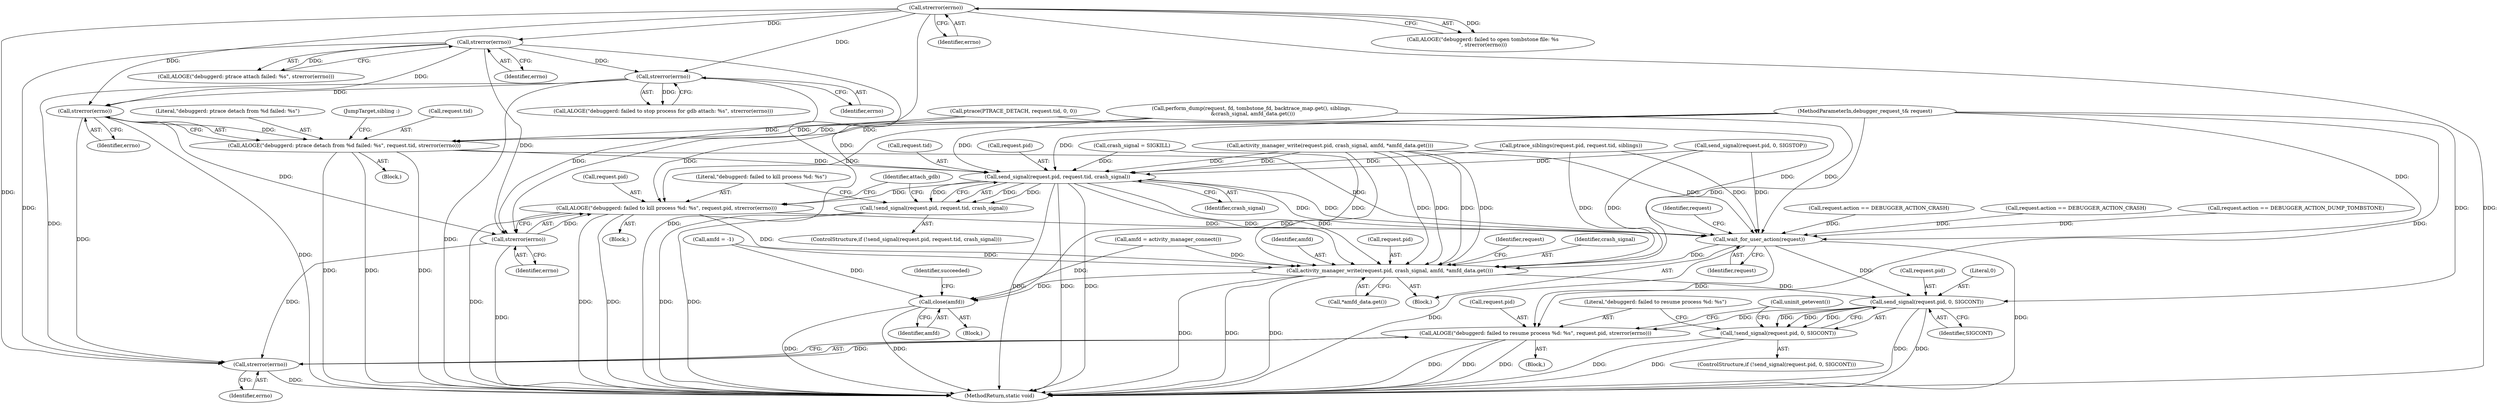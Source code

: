digraph "0_Android_d7603583f90c2bc6074a4ee2886bd28082d7c65b_1@API" {
"1000306" [label="(Call,strerror(errno))"];
"1000158" [label="(Call,strerror(errno))"];
"1000130" [label="(Call,strerror(errno))"];
"1000273" [label="(Call,strerror(errno))"];
"1000301" [label="(Call,ALOGE(\"debuggerd: ptrace detach from %d failed: %s\", request.tid, strerror(errno)))"];
"1000327" [label="(Call,send_signal(request.pid, request.tid, crash_signal))"];
"1000326" [label="(Call,!send_signal(request.pid, request.tid, crash_signal))"];
"1000336" [label="(Call,ALOGE(\"debuggerd: failed to kill process %d: %s\", request.pid, strerror(errno)))"];
"1000346" [label="(Call,wait_for_user_action(request))"];
"1000348" [label="(Call,activity_manager_write(request.pid, crash_signal, amfd, *amfd_data.get()))"];
"1000358" [label="(Call,send_signal(request.pid, 0, SIGCONT))"];
"1000357" [label="(Call,!send_signal(request.pid, 0, SIGCONT))"];
"1000365" [label="(Call,ALOGE(\"debuggerd: failed to resume process %d: %s\", request.pid, strerror(errno)))"];
"1000373" [label="(Call,close(amfd))"];
"1000341" [label="(Call,strerror(errno))"];
"1000370" [label="(Call,strerror(errno))"];
"1000347" [label="(Identifier,request)"];
"1000372" [label="(Call,uninit_getevent())"];
"1000227" [label="(Call,crash_signal = SIGKILL)"];
"1000307" [label="(Identifier,errno)"];
"1000308" [label="(JumpTarget,sibling :)"];
"1000102" [label="(MethodParameterIn,debugger_request_t& request)"];
"1000365" [label="(Call,ALOGE(\"debuggerd: failed to resume process %d: %s\", request.pid, strerror(errno)))"];
"1000211" [label="(Call,amfd = activity_manager_connect())"];
"1000362" [label="(Literal,0)"];
"1000273" [label="(Call,strerror(errno))"];
"1000303" [label="(Call,request.tid)"];
"1000156" [label="(Call,ALOGE(\"debuggerd: ptrace attach failed: %s\", strerror(errno)))"];
"1000349" [label="(Call,request.pid)"];
"1000306" [label="(Call,strerror(errno))"];
"1000327" [label="(Call,send_signal(request.pid, request.tid, crash_signal))"];
"1000353" [label="(Identifier,amfd)"];
"1000370" [label="(Call,strerror(errno))"];
"1000364" [label="(Block,)"];
"1000302" [label="(Literal,\"debuggerd: ptrace detach from %d failed: %s\")"];
"1000373" [label="(Call,close(amfd))"];
"1000232" [label="(Call,perform_dump(request, fd, tombstone_fd, backtrace_map.get(), siblings,\n &crash_signal, amfd_data.get()))"];
"1000195" [label="(Call,amfd = -1)"];
"1000342" [label="(Identifier,errno)"];
"1000300" [label="(Block,)"];
"1000374" [label="(Identifier,amfd)"];
"1000282" [label="(Call,activity_manager_write(request.pid, crash_signal, amfd, *amfd_data.get()))"];
"1000356" [label="(ControlStructure,if (!send_signal(request.pid, 0, SIGCONT)))"];
"1000292" [label="(Call,ptrace(PTRACE_DETACH, request.tid, 0, 0))"];
"1000159" [label="(Identifier,errno)"];
"1000358" [label="(Call,send_signal(request.pid, 0, SIGCONT))"];
"1000264" [label="(Call,send_signal(request.pid, 0, SIGSTOP))"];
"1000367" [label="(Call,request.pid)"];
"1000335" [label="(Block,)"];
"1000336" [label="(Call,ALOGE(\"debuggerd: failed to kill process %d: %s\", request.pid, strerror(errno)))"];
"1000371" [label="(Identifier,errno)"];
"1000245" [label="(Call,request.action == DEBUGGER_ACTION_DUMP_TOMBSTONE)"];
"1000360" [label="(Identifier,request)"];
"1000377" [label="(Identifier,succeeded)"];
"1000131" [label="(Identifier,errno)"];
"1000331" [label="(Call,request.tid)"];
"1000350" [label="(Identifier,request)"];
"1000337" [label="(Literal,\"debuggerd: failed to kill process %d: %s\")"];
"1000363" [label="(Identifier,SIGCONT)"];
"1000359" [label="(Call,request.pid)"];
"1000378" [label="(MethodReturn,static void)"];
"1000341" [label="(Call,strerror(errno))"];
"1000345" [label="(Block,)"];
"1000128" [label="(Call,ALOGE(\"debuggerd: failed to open tombstone file: %s\n\", strerror(errno)))"];
"1000301" [label="(Call,ALOGE(\"debuggerd: ptrace detach from %d failed: %s\", request.tid, strerror(errno)))"];
"1000158" [label="(Call,strerror(errno))"];
"1000334" [label="(Identifier,crash_signal)"];
"1000328" [label="(Call,request.pid)"];
"1000338" [label="(Call,request.pid)"];
"1000319" [label="(Call,request.action == DEBUGGER_ACTION_CRASH)"];
"1000354" [label="(Call,*amfd_data.get())"];
"1000271" [label="(Call,ALOGE(\"debuggerd: failed to stop process for gdb attach: %s\", strerror(errno)))"];
"1000352" [label="(Identifier,crash_signal)"];
"1000326" [label="(Call,!send_signal(request.pid, request.tid, crash_signal))"];
"1000357" [label="(Call,!send_signal(request.pid, 0, SIGCONT))"];
"1000346" [label="(Call,wait_for_user_action(request))"];
"1000344" [label="(Identifier,attach_gdb)"];
"1000366" [label="(Literal,\"debuggerd: failed to resume process %d: %s\")"];
"1000348" [label="(Call,activity_manager_write(request.pid, crash_signal, amfd, *amfd_data.get()))"];
"1000103" [label="(Block,)"];
"1000205" [label="(Call,request.action == DEBUGGER_ACTION_CRASH)"];
"1000325" [label="(ControlStructure,if (!send_signal(request.pid, request.tid, crash_signal)))"];
"1000274" [label="(Identifier,errno)"];
"1000185" [label="(Call,ptrace_siblings(request.pid, request.tid, siblings))"];
"1000130" [label="(Call,strerror(errno))"];
"1000306" -> "1000301"  [label="AST: "];
"1000306" -> "1000307"  [label="CFG: "];
"1000307" -> "1000306"  [label="AST: "];
"1000301" -> "1000306"  [label="CFG: "];
"1000306" -> "1000378"  [label="DDG: "];
"1000306" -> "1000301"  [label="DDG: "];
"1000158" -> "1000306"  [label="DDG: "];
"1000273" -> "1000306"  [label="DDG: "];
"1000130" -> "1000306"  [label="DDG: "];
"1000306" -> "1000341"  [label="DDG: "];
"1000306" -> "1000370"  [label="DDG: "];
"1000158" -> "1000156"  [label="AST: "];
"1000158" -> "1000159"  [label="CFG: "];
"1000159" -> "1000158"  [label="AST: "];
"1000156" -> "1000158"  [label="CFG: "];
"1000158" -> "1000378"  [label="DDG: "];
"1000158" -> "1000156"  [label="DDG: "];
"1000130" -> "1000158"  [label="DDG: "];
"1000158" -> "1000273"  [label="DDG: "];
"1000158" -> "1000341"  [label="DDG: "];
"1000158" -> "1000370"  [label="DDG: "];
"1000130" -> "1000128"  [label="AST: "];
"1000130" -> "1000131"  [label="CFG: "];
"1000131" -> "1000130"  [label="AST: "];
"1000128" -> "1000130"  [label="CFG: "];
"1000130" -> "1000378"  [label="DDG: "];
"1000130" -> "1000128"  [label="DDG: "];
"1000130" -> "1000273"  [label="DDG: "];
"1000130" -> "1000341"  [label="DDG: "];
"1000130" -> "1000370"  [label="DDG: "];
"1000273" -> "1000271"  [label="AST: "];
"1000273" -> "1000274"  [label="CFG: "];
"1000274" -> "1000273"  [label="AST: "];
"1000271" -> "1000273"  [label="CFG: "];
"1000273" -> "1000378"  [label="DDG: "];
"1000273" -> "1000271"  [label="DDG: "];
"1000273" -> "1000341"  [label="DDG: "];
"1000273" -> "1000370"  [label="DDG: "];
"1000301" -> "1000300"  [label="AST: "];
"1000302" -> "1000301"  [label="AST: "];
"1000303" -> "1000301"  [label="AST: "];
"1000308" -> "1000301"  [label="CFG: "];
"1000301" -> "1000378"  [label="DDG: "];
"1000301" -> "1000378"  [label="DDG: "];
"1000301" -> "1000378"  [label="DDG: "];
"1000292" -> "1000301"  [label="DDG: "];
"1000232" -> "1000301"  [label="DDG: "];
"1000102" -> "1000301"  [label="DDG: "];
"1000301" -> "1000327"  [label="DDG: "];
"1000301" -> "1000346"  [label="DDG: "];
"1000327" -> "1000326"  [label="AST: "];
"1000327" -> "1000334"  [label="CFG: "];
"1000328" -> "1000327"  [label="AST: "];
"1000331" -> "1000327"  [label="AST: "];
"1000334" -> "1000327"  [label="AST: "];
"1000326" -> "1000327"  [label="CFG: "];
"1000327" -> "1000378"  [label="DDG: "];
"1000327" -> "1000378"  [label="DDG: "];
"1000327" -> "1000378"  [label="DDG: "];
"1000327" -> "1000326"  [label="DDG: "];
"1000327" -> "1000326"  [label="DDG: "];
"1000327" -> "1000326"  [label="DDG: "];
"1000185" -> "1000327"  [label="DDG: "];
"1000232" -> "1000327"  [label="DDG: "];
"1000264" -> "1000327"  [label="DDG: "];
"1000282" -> "1000327"  [label="DDG: "];
"1000282" -> "1000327"  [label="DDG: "];
"1000102" -> "1000327"  [label="DDG: "];
"1000292" -> "1000327"  [label="DDG: "];
"1000227" -> "1000327"  [label="DDG: "];
"1000327" -> "1000336"  [label="DDG: "];
"1000327" -> "1000346"  [label="DDG: "];
"1000327" -> "1000346"  [label="DDG: "];
"1000327" -> "1000348"  [label="DDG: "];
"1000327" -> "1000348"  [label="DDG: "];
"1000326" -> "1000325"  [label="AST: "];
"1000337" -> "1000326"  [label="CFG: "];
"1000344" -> "1000326"  [label="CFG: "];
"1000326" -> "1000378"  [label="DDG: "];
"1000326" -> "1000378"  [label="DDG: "];
"1000336" -> "1000335"  [label="AST: "];
"1000336" -> "1000341"  [label="CFG: "];
"1000337" -> "1000336"  [label="AST: "];
"1000338" -> "1000336"  [label="AST: "];
"1000341" -> "1000336"  [label="AST: "];
"1000344" -> "1000336"  [label="CFG: "];
"1000336" -> "1000378"  [label="DDG: "];
"1000336" -> "1000378"  [label="DDG: "];
"1000336" -> "1000378"  [label="DDG: "];
"1000232" -> "1000336"  [label="DDG: "];
"1000102" -> "1000336"  [label="DDG: "];
"1000341" -> "1000336"  [label="DDG: "];
"1000336" -> "1000346"  [label="DDG: "];
"1000336" -> "1000348"  [label="DDG: "];
"1000346" -> "1000345"  [label="AST: "];
"1000346" -> "1000347"  [label="CFG: "];
"1000347" -> "1000346"  [label="AST: "];
"1000350" -> "1000346"  [label="CFG: "];
"1000346" -> "1000378"  [label="DDG: "];
"1000346" -> "1000378"  [label="DDG: "];
"1000185" -> "1000346"  [label="DDG: "];
"1000205" -> "1000346"  [label="DDG: "];
"1000264" -> "1000346"  [label="DDG: "];
"1000319" -> "1000346"  [label="DDG: "];
"1000292" -> "1000346"  [label="DDG: "];
"1000232" -> "1000346"  [label="DDG: "];
"1000245" -> "1000346"  [label="DDG: "];
"1000282" -> "1000346"  [label="DDG: "];
"1000102" -> "1000346"  [label="DDG: "];
"1000346" -> "1000348"  [label="DDG: "];
"1000346" -> "1000358"  [label="DDG: "];
"1000346" -> "1000365"  [label="DDG: "];
"1000348" -> "1000345"  [label="AST: "];
"1000348" -> "1000354"  [label="CFG: "];
"1000349" -> "1000348"  [label="AST: "];
"1000352" -> "1000348"  [label="AST: "];
"1000353" -> "1000348"  [label="AST: "];
"1000354" -> "1000348"  [label="AST: "];
"1000360" -> "1000348"  [label="CFG: "];
"1000348" -> "1000378"  [label="DDG: "];
"1000348" -> "1000378"  [label="DDG: "];
"1000348" -> "1000378"  [label="DDG: "];
"1000185" -> "1000348"  [label="DDG: "];
"1000264" -> "1000348"  [label="DDG: "];
"1000282" -> "1000348"  [label="DDG: "];
"1000282" -> "1000348"  [label="DDG: "];
"1000282" -> "1000348"  [label="DDG: "];
"1000282" -> "1000348"  [label="DDG: "];
"1000102" -> "1000348"  [label="DDG: "];
"1000227" -> "1000348"  [label="DDG: "];
"1000211" -> "1000348"  [label="DDG: "];
"1000195" -> "1000348"  [label="DDG: "];
"1000348" -> "1000358"  [label="DDG: "];
"1000348" -> "1000373"  [label="DDG: "];
"1000358" -> "1000357"  [label="AST: "];
"1000358" -> "1000363"  [label="CFG: "];
"1000359" -> "1000358"  [label="AST: "];
"1000362" -> "1000358"  [label="AST: "];
"1000363" -> "1000358"  [label="AST: "];
"1000357" -> "1000358"  [label="CFG: "];
"1000358" -> "1000378"  [label="DDG: "];
"1000358" -> "1000378"  [label="DDG: "];
"1000358" -> "1000357"  [label="DDG: "];
"1000358" -> "1000357"  [label="DDG: "];
"1000358" -> "1000357"  [label="DDG: "];
"1000102" -> "1000358"  [label="DDG: "];
"1000358" -> "1000365"  [label="DDG: "];
"1000357" -> "1000356"  [label="AST: "];
"1000366" -> "1000357"  [label="CFG: "];
"1000372" -> "1000357"  [label="CFG: "];
"1000357" -> "1000378"  [label="DDG: "];
"1000357" -> "1000378"  [label="DDG: "];
"1000365" -> "1000364"  [label="AST: "];
"1000365" -> "1000370"  [label="CFG: "];
"1000366" -> "1000365"  [label="AST: "];
"1000367" -> "1000365"  [label="AST: "];
"1000370" -> "1000365"  [label="AST: "];
"1000372" -> "1000365"  [label="CFG: "];
"1000365" -> "1000378"  [label="DDG: "];
"1000365" -> "1000378"  [label="DDG: "];
"1000365" -> "1000378"  [label="DDG: "];
"1000102" -> "1000365"  [label="DDG: "];
"1000370" -> "1000365"  [label="DDG: "];
"1000373" -> "1000103"  [label="AST: "];
"1000373" -> "1000374"  [label="CFG: "];
"1000374" -> "1000373"  [label="AST: "];
"1000377" -> "1000373"  [label="CFG: "];
"1000373" -> "1000378"  [label="DDG: "];
"1000373" -> "1000378"  [label="DDG: "];
"1000282" -> "1000373"  [label="DDG: "];
"1000211" -> "1000373"  [label="DDG: "];
"1000195" -> "1000373"  [label="DDG: "];
"1000341" -> "1000342"  [label="CFG: "];
"1000342" -> "1000341"  [label="AST: "];
"1000341" -> "1000378"  [label="DDG: "];
"1000341" -> "1000370"  [label="DDG: "];
"1000370" -> "1000371"  [label="CFG: "];
"1000371" -> "1000370"  [label="AST: "];
"1000370" -> "1000378"  [label="DDG: "];
}

